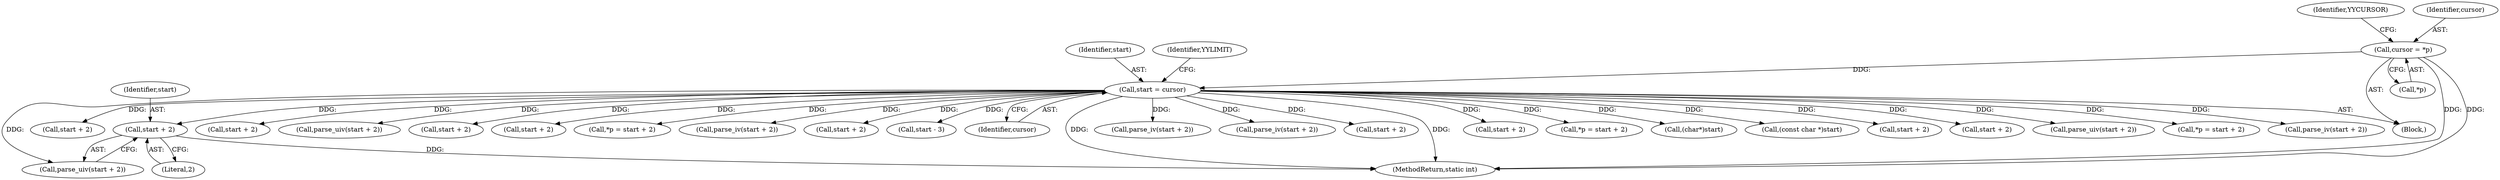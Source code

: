digraph "0_php-src_1a23ebc1fff59bf480ca92963b36eba5c1b904c4@pointer" {
"1001703" [label="(Call,start + 2)"];
"1000144" [label="(Call,start = cursor)"];
"1000120" [label="(Call,cursor = *p)"];
"1002137" [label="(Call,start + 2)"];
"1001723" [label="(Call,start + 2)"];
"1002050" [label="(Call,parse_uiv(start + 2))"];
"1001705" [label="(Literal,2)"];
"1001263" [label="(Call,start + 2)"];
"1000126" [label="(Identifier,YYCURSOR)"];
"1001348" [label="(Call,start + 2)"];
"1002312" [label="(Call,*p = start + 2)"];
"1001703" [label="(Call,start + 2)"];
"1001347" [label="(Call,parse_iv(start + 2))"];
"1001604" [label="(Call,start + 2)"];
"1001497" [label="(Call,start - 3)"];
"1002447" [label="(MethodReturn,static int)"];
"1000146" [label="(Identifier,cursor)"];
"1001702" [label="(Call,parse_uiv(start + 2))"];
"1001603" [label="(Call,parse_iv(start + 2))"];
"1000144" [label="(Call,start = cursor)"];
"1002136" [label="(Call,parse_iv(start + 2))"];
"1002315" [label="(Call,start + 2)"];
"1000121" [label="(Identifier,cursor)"];
"1000111" [label="(Block,)"];
"1002067" [label="(Call,start + 2)"];
"1002064" [label="(Call,*p = start + 2)"];
"1002398" [label="(Call,(char*)start)"];
"1000145" [label="(Identifier,start)"];
"1000120" [label="(Call,cursor = *p)"];
"1001422" [label="(Call,(const char *)start)"];
"1000153" [label="(Identifier,YYLIMIT)"];
"1002051" [label="(Call,start + 2)"];
"1002299" [label="(Call,start + 2)"];
"1002298" [label="(Call,parse_uiv(start + 2))"];
"1001720" [label="(Call,*p = start + 2)"];
"1001704" [label="(Identifier,start)"];
"1001262" [label="(Call,parse_iv(start + 2))"];
"1000122" [label="(Call,*p)"];
"1001703" -> "1001702"  [label="AST: "];
"1001703" -> "1001705"  [label="CFG: "];
"1001704" -> "1001703"  [label="AST: "];
"1001705" -> "1001703"  [label="AST: "];
"1001702" -> "1001703"  [label="CFG: "];
"1001703" -> "1002447"  [label="DDG: "];
"1000144" -> "1001703"  [label="DDG: "];
"1000144" -> "1000111"  [label="AST: "];
"1000144" -> "1000146"  [label="CFG: "];
"1000145" -> "1000144"  [label="AST: "];
"1000146" -> "1000144"  [label="AST: "];
"1000153" -> "1000144"  [label="CFG: "];
"1000144" -> "1002447"  [label="DDG: "];
"1000144" -> "1002447"  [label="DDG: "];
"1000120" -> "1000144"  [label="DDG: "];
"1000144" -> "1001262"  [label="DDG: "];
"1000144" -> "1001263"  [label="DDG: "];
"1000144" -> "1001347"  [label="DDG: "];
"1000144" -> "1001348"  [label="DDG: "];
"1000144" -> "1001422"  [label="DDG: "];
"1000144" -> "1001497"  [label="DDG: "];
"1000144" -> "1001603"  [label="DDG: "];
"1000144" -> "1001604"  [label="DDG: "];
"1000144" -> "1001702"  [label="DDG: "];
"1000144" -> "1001720"  [label="DDG: "];
"1000144" -> "1001723"  [label="DDG: "];
"1000144" -> "1002050"  [label="DDG: "];
"1000144" -> "1002051"  [label="DDG: "];
"1000144" -> "1002064"  [label="DDG: "];
"1000144" -> "1002067"  [label="DDG: "];
"1000144" -> "1002136"  [label="DDG: "];
"1000144" -> "1002137"  [label="DDG: "];
"1000144" -> "1002298"  [label="DDG: "];
"1000144" -> "1002299"  [label="DDG: "];
"1000144" -> "1002312"  [label="DDG: "];
"1000144" -> "1002315"  [label="DDG: "];
"1000144" -> "1002398"  [label="DDG: "];
"1000120" -> "1000111"  [label="AST: "];
"1000120" -> "1000122"  [label="CFG: "];
"1000121" -> "1000120"  [label="AST: "];
"1000122" -> "1000120"  [label="AST: "];
"1000126" -> "1000120"  [label="CFG: "];
"1000120" -> "1002447"  [label="DDG: "];
"1000120" -> "1002447"  [label="DDG: "];
}
